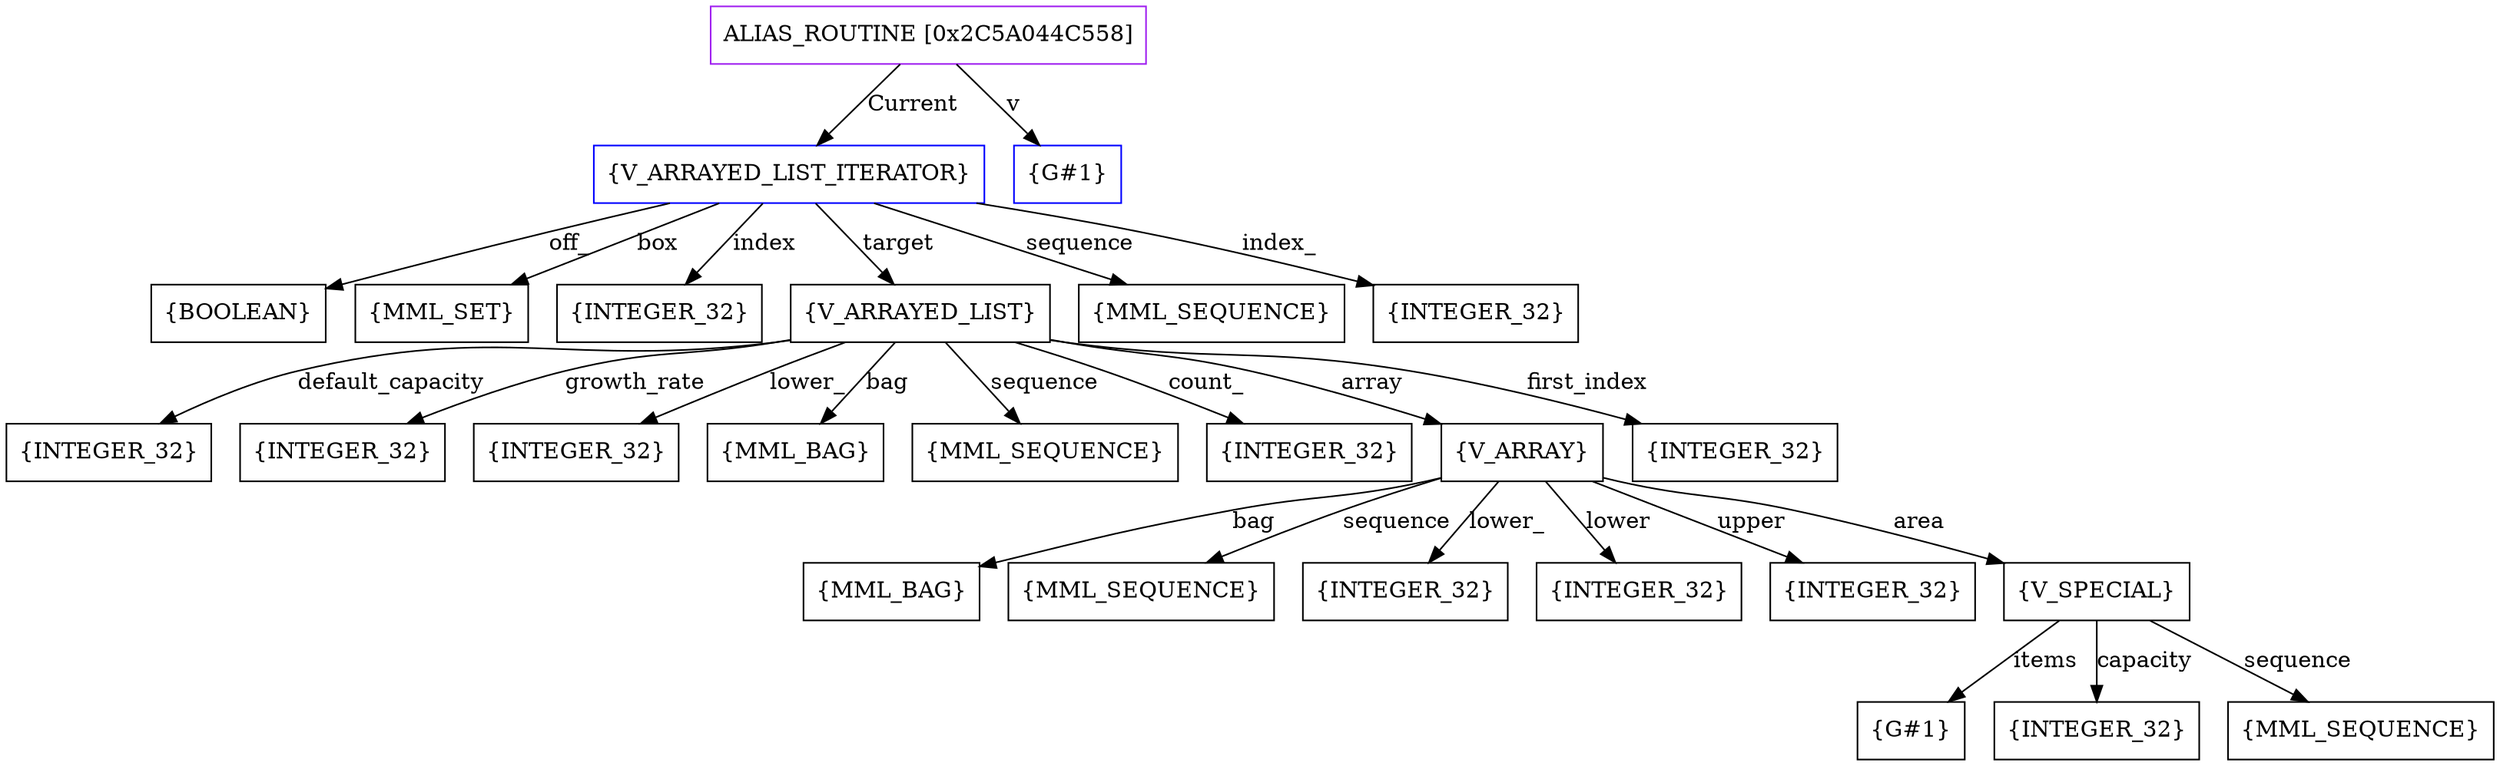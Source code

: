 digraph g {
	node [shape=box]
	b1[color=purple label=<ALIAS_ROUTINE [0x2C5A044C558]>]
	b2[color=blue label=<{V_ARRAYED_LIST_ITERATOR}>]
	b3[label=<{BOOLEAN}>]
	b4[label=<{MML_SET}>]
	b5[label=<{INTEGER_32}>]
	b6[label=<{V_ARRAYED_LIST}>]
	b7[label=<{INTEGER_32}>]
	b8[label=<{INTEGER_32}>]
	b9[label=<{INTEGER_32}>]
	b10[label=<{MML_BAG}>]
	b11[label=<{MML_SEQUENCE}>]
	b12[label=<{INTEGER_32}>]
	b13[label=<{V_ARRAY}>]
	b14[label=<{MML_BAG}>]
	b15[label=<{MML_SEQUENCE}>]
	b16[label=<{INTEGER_32}>]
	b17[label=<{INTEGER_32}>]
	b18[label=<{INTEGER_32}>]
	b19[label=<{V_SPECIAL}>]
	b20[label=<{G#1}>]
	b21[label=<{INTEGER_32}>]
	b22[label=<{MML_SEQUENCE}>]
	b23[label=<{INTEGER_32}>]
	b24[label=<{MML_SEQUENCE}>]
	b25[label=<{INTEGER_32}>]
	b26[color=blue label=<{G#1}>]
	b1->b2[label=<Current>]
	b2->b3[label=<off_>]
	b2->b4[label=<box>]
	b2->b5[label=<index>]
	b2->b6[label=<target>]
	b6->b7[label=<default_capacity>]
	b6->b8[label=<growth_rate>]
	b6->b9[label=<lower_>]
	b6->b10[label=<bag>]
	b6->b11[label=<sequence>]
	b6->b12[label=<count_>]
	b6->b13[label=<array>]
	b13->b14[label=<bag>]
	b13->b15[label=<sequence>]
	b13->b16[label=<lower_>]
	b13->b17[label=<lower>]
	b13->b18[label=<upper>]
	b13->b19[label=<area>]
	b19->b20[label=<items>]
	b19->b21[label=<capacity>]
	b19->b22[label=<sequence>]
	b6->b23[label=<first_index>]
	b2->b24[label=<sequence>]
	b2->b25[label=<index_>]
	b1->b26[label=<v>]
}
